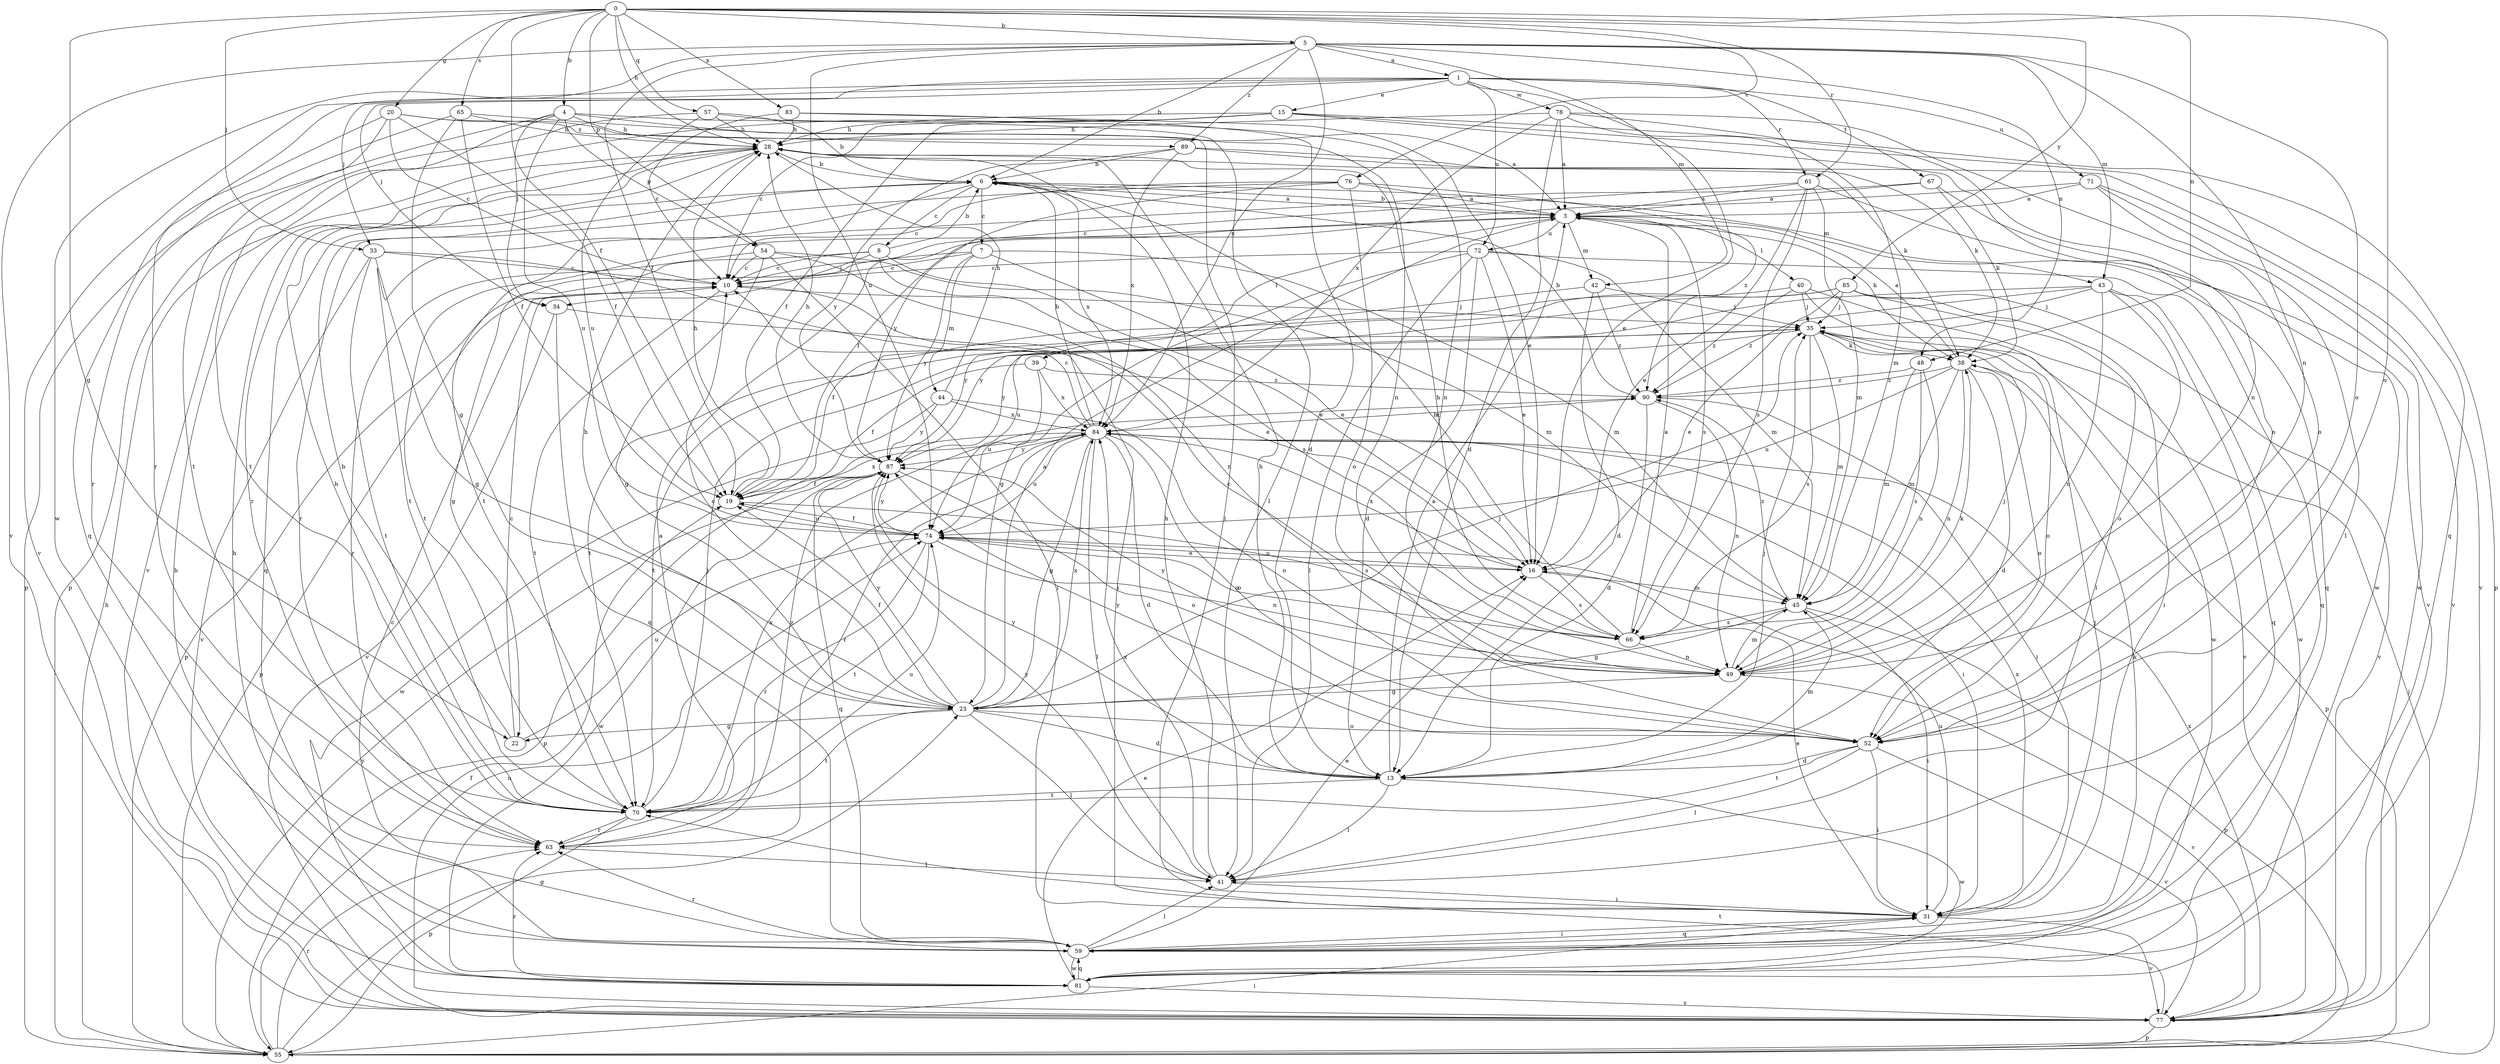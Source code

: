 strict digraph  {
0;
1;
3;
4;
5;
6;
7;
8;
10;
13;
15;
16;
19;
20;
22;
23;
28;
31;
33;
34;
35;
38;
39;
40;
41;
42;
43;
44;
45;
48;
49;
52;
54;
55;
57;
59;
61;
63;
65;
66;
67;
70;
71;
72;
74;
76;
77;
78;
81;
83;
84;
85;
87;
89;
90;
0 -> 4  [label=b];
0 -> 5  [label=b];
0 -> 19  [label=f];
0 -> 20  [label=g];
0 -> 22  [label=g];
0 -> 28  [label=h];
0 -> 33  [label=j];
0 -> 48  [label=n];
0 -> 52  [label=o];
0 -> 54  [label=p];
0 -> 57  [label=q];
0 -> 61  [label=r];
0 -> 65  [label=s];
0 -> 76  [label=v];
0 -> 83  [label=x];
0 -> 85  [label=y];
1 -> 15  [label=e];
1 -> 16  [label=e];
1 -> 33  [label=j];
1 -> 34  [label=j];
1 -> 61  [label=r];
1 -> 63  [label=r];
1 -> 67  [label=t];
1 -> 71  [label=u];
1 -> 72  [label=u];
1 -> 77  [label=v];
1 -> 78  [label=w];
3 -> 6  [label=b];
3 -> 38  [label=k];
3 -> 39  [label=l];
3 -> 40  [label=l];
3 -> 42  [label=m];
3 -> 59  [label=q];
3 -> 66  [label=s];
3 -> 70  [label=t];
3 -> 72  [label=u];
4 -> 28  [label=h];
4 -> 31  [label=i];
4 -> 34  [label=j];
4 -> 41  [label=l];
4 -> 54  [label=p];
4 -> 55  [label=p];
4 -> 70  [label=t];
4 -> 74  [label=u];
5 -> 1  [label=a];
5 -> 6  [label=b];
5 -> 19  [label=f];
5 -> 42  [label=m];
5 -> 43  [label=m];
5 -> 48  [label=n];
5 -> 49  [label=n];
5 -> 52  [label=o];
5 -> 74  [label=u];
5 -> 77  [label=v];
5 -> 81  [label=w];
5 -> 84  [label=x];
5 -> 89  [label=z];
6 -> 3  [label=a];
6 -> 7  [label=c];
6 -> 8  [label=c];
6 -> 43  [label=m];
6 -> 59  [label=q];
6 -> 70  [label=t];
6 -> 84  [label=x];
7 -> 10  [label=c];
7 -> 16  [label=e];
7 -> 44  [label=m];
7 -> 45  [label=m];
7 -> 55  [label=p];
7 -> 87  [label=y];
8 -> 6  [label=b];
8 -> 10  [label=c];
8 -> 16  [label=e];
8 -> 22  [label=g];
8 -> 34  [label=j];
8 -> 66  [label=s];
10 -> 35  [label=j];
10 -> 55  [label=p];
10 -> 70  [label=t];
13 -> 3  [label=a];
13 -> 28  [label=h];
13 -> 35  [label=j];
13 -> 41  [label=l];
13 -> 45  [label=m];
13 -> 70  [label=t];
13 -> 81  [label=w];
13 -> 87  [label=y];
15 -> 10  [label=c];
15 -> 19  [label=f];
15 -> 28  [label=h];
15 -> 52  [label=o];
15 -> 55  [label=p];
15 -> 59  [label=q];
15 -> 77  [label=v];
16 -> 45  [label=m];
16 -> 66  [label=s];
16 -> 74  [label=u];
16 -> 84  [label=x];
19 -> 28  [label=h];
19 -> 66  [label=s];
19 -> 74  [label=u];
19 -> 84  [label=x];
20 -> 3  [label=a];
20 -> 10  [label=c];
20 -> 19  [label=f];
20 -> 59  [label=q];
20 -> 70  [label=t];
20 -> 89  [label=z];
22 -> 6  [label=b];
22 -> 10  [label=c];
22 -> 74  [label=u];
23 -> 3  [label=a];
23 -> 10  [label=c];
23 -> 13  [label=d];
23 -> 19  [label=f];
23 -> 22  [label=g];
23 -> 28  [label=h];
23 -> 35  [label=j];
23 -> 41  [label=l];
23 -> 52  [label=o];
23 -> 70  [label=t];
23 -> 84  [label=x];
23 -> 87  [label=y];
28 -> 6  [label=b];
28 -> 38  [label=k];
28 -> 63  [label=r];
31 -> 16  [label=e];
31 -> 35  [label=j];
31 -> 59  [label=q];
31 -> 74  [label=u];
31 -> 77  [label=v];
31 -> 84  [label=x];
33 -> 10  [label=c];
33 -> 23  [label=g];
33 -> 31  [label=i];
33 -> 70  [label=t];
33 -> 77  [label=v];
34 -> 16  [label=e];
34 -> 59  [label=q];
34 -> 77  [label=v];
35 -> 38  [label=k];
35 -> 45  [label=m];
35 -> 52  [label=o];
35 -> 66  [label=s];
35 -> 70  [label=t];
35 -> 87  [label=y];
38 -> 3  [label=a];
38 -> 13  [label=d];
38 -> 45  [label=m];
38 -> 49  [label=n];
38 -> 52  [label=o];
38 -> 55  [label=p];
38 -> 74  [label=u];
38 -> 90  [label=z];
39 -> 19  [label=f];
39 -> 74  [label=u];
39 -> 84  [label=x];
39 -> 90  [label=z];
40 -> 19  [label=f];
40 -> 35  [label=j];
40 -> 77  [label=v];
40 -> 81  [label=w];
40 -> 90  [label=z];
41 -> 28  [label=h];
41 -> 31  [label=i];
41 -> 84  [label=x];
41 -> 87  [label=y];
42 -> 13  [label=d];
42 -> 35  [label=j];
42 -> 87  [label=y];
42 -> 90  [label=z];
43 -> 35  [label=j];
43 -> 49  [label=n];
43 -> 52  [label=o];
43 -> 59  [label=q];
43 -> 81  [label=w];
43 -> 87  [label=y];
43 -> 90  [label=z];
44 -> 28  [label=h];
44 -> 52  [label=o];
44 -> 81  [label=w];
44 -> 84  [label=x];
44 -> 87  [label=y];
45 -> 23  [label=g];
45 -> 31  [label=i];
45 -> 55  [label=p];
45 -> 66  [label=s];
45 -> 90  [label=z];
48 -> 45  [label=m];
48 -> 49  [label=n];
48 -> 66  [label=s];
48 -> 90  [label=z];
49 -> 10  [label=c];
49 -> 23  [label=g];
49 -> 35  [label=j];
49 -> 38  [label=k];
49 -> 45  [label=m];
49 -> 77  [label=v];
49 -> 87  [label=y];
52 -> 13  [label=d];
52 -> 31  [label=i];
52 -> 41  [label=l];
52 -> 70  [label=t];
52 -> 77  [label=v];
52 -> 87  [label=y];
54 -> 10  [label=c];
54 -> 23  [label=g];
54 -> 31  [label=i];
54 -> 45  [label=m];
54 -> 49  [label=n];
54 -> 63  [label=r];
55 -> 19  [label=f];
55 -> 23  [label=g];
55 -> 28  [label=h];
55 -> 31  [label=i];
55 -> 35  [label=j];
55 -> 63  [label=r];
55 -> 87  [label=y];
57 -> 6  [label=b];
57 -> 28  [label=h];
57 -> 49  [label=n];
57 -> 55  [label=p];
57 -> 74  [label=u];
59 -> 10  [label=c];
59 -> 16  [label=e];
59 -> 28  [label=h];
59 -> 31  [label=i];
59 -> 38  [label=k];
59 -> 41  [label=l];
59 -> 63  [label=r];
59 -> 81  [label=w];
61 -> 3  [label=a];
61 -> 10  [label=c];
61 -> 16  [label=e];
61 -> 45  [label=m];
61 -> 66  [label=s];
61 -> 77  [label=v];
63 -> 3  [label=a];
63 -> 41  [label=l];
63 -> 90  [label=z];
65 -> 19  [label=f];
65 -> 23  [label=g];
65 -> 28  [label=h];
65 -> 49  [label=n];
65 -> 63  [label=r];
66 -> 3  [label=a];
66 -> 6  [label=b];
66 -> 28  [label=h];
66 -> 49  [label=n];
66 -> 74  [label=u];
67 -> 3  [label=a];
67 -> 38  [label=k];
67 -> 70  [label=t];
67 -> 81  [label=w];
70 -> 28  [label=h];
70 -> 35  [label=j];
70 -> 55  [label=p];
70 -> 63  [label=r];
70 -> 74  [label=u];
70 -> 84  [label=x];
71 -> 3  [label=a];
71 -> 19  [label=f];
71 -> 41  [label=l];
71 -> 77  [label=v];
71 -> 81  [label=w];
72 -> 10  [label=c];
72 -> 13  [label=d];
72 -> 16  [label=e];
72 -> 23  [label=g];
72 -> 41  [label=l];
72 -> 45  [label=m];
72 -> 59  [label=q];
74 -> 16  [label=e];
74 -> 19  [label=f];
74 -> 49  [label=n];
74 -> 63  [label=r];
74 -> 70  [label=t];
74 -> 87  [label=y];
76 -> 3  [label=a];
76 -> 10  [label=c];
76 -> 52  [label=o];
76 -> 63  [label=r];
76 -> 87  [label=y];
76 -> 90  [label=z];
77 -> 55  [label=p];
77 -> 70  [label=t];
77 -> 74  [label=u];
77 -> 84  [label=x];
78 -> 3  [label=a];
78 -> 13  [label=d];
78 -> 28  [label=h];
78 -> 45  [label=m];
78 -> 49  [label=n];
78 -> 52  [label=o];
78 -> 84  [label=x];
81 -> 16  [label=e];
81 -> 28  [label=h];
81 -> 59  [label=q];
81 -> 63  [label=r];
81 -> 77  [label=v];
83 -> 10  [label=c];
83 -> 13  [label=d];
83 -> 16  [label=e];
83 -> 28  [label=h];
84 -> 6  [label=b];
84 -> 10  [label=c];
84 -> 13  [label=d];
84 -> 23  [label=g];
84 -> 31  [label=i];
84 -> 41  [label=l];
84 -> 52  [label=o];
84 -> 55  [label=p];
84 -> 63  [label=r];
84 -> 74  [label=u];
84 -> 87  [label=y];
85 -> 16  [label=e];
85 -> 31  [label=i];
85 -> 35  [label=j];
85 -> 41  [label=l];
85 -> 70  [label=t];
85 -> 74  [label=u];
85 -> 77  [label=v];
87 -> 19  [label=f];
87 -> 28  [label=h];
87 -> 52  [label=o];
87 -> 59  [label=q];
87 -> 81  [label=w];
89 -> 6  [label=b];
89 -> 38  [label=k];
89 -> 77  [label=v];
89 -> 84  [label=x];
89 -> 87  [label=y];
90 -> 6  [label=b];
90 -> 13  [label=d];
90 -> 31  [label=i];
90 -> 49  [label=n];
90 -> 84  [label=x];
}
